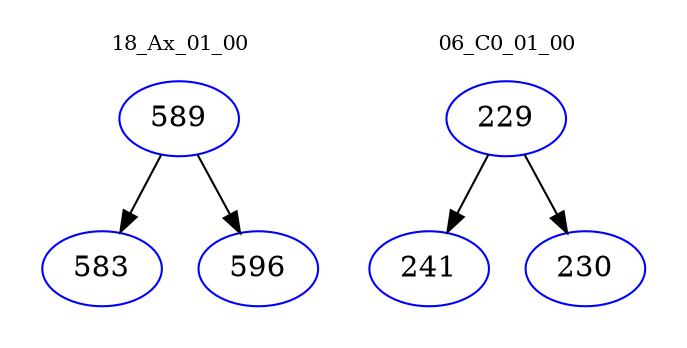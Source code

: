 digraph{
subgraph cluster_0 {
color = white
label = "18_Ax_01_00";
fontsize=10;
T0_589 [label="589", color="blue"]
T0_589 -> T0_583 [color="black"]
T0_583 [label="583", color="blue"]
T0_589 -> T0_596 [color="black"]
T0_596 [label="596", color="blue"]
}
subgraph cluster_1 {
color = white
label = "06_C0_01_00";
fontsize=10;
T1_229 [label="229", color="blue"]
T1_229 -> T1_241 [color="black"]
T1_241 [label="241", color="blue"]
T1_229 -> T1_230 [color="black"]
T1_230 [label="230", color="blue"]
}
}
